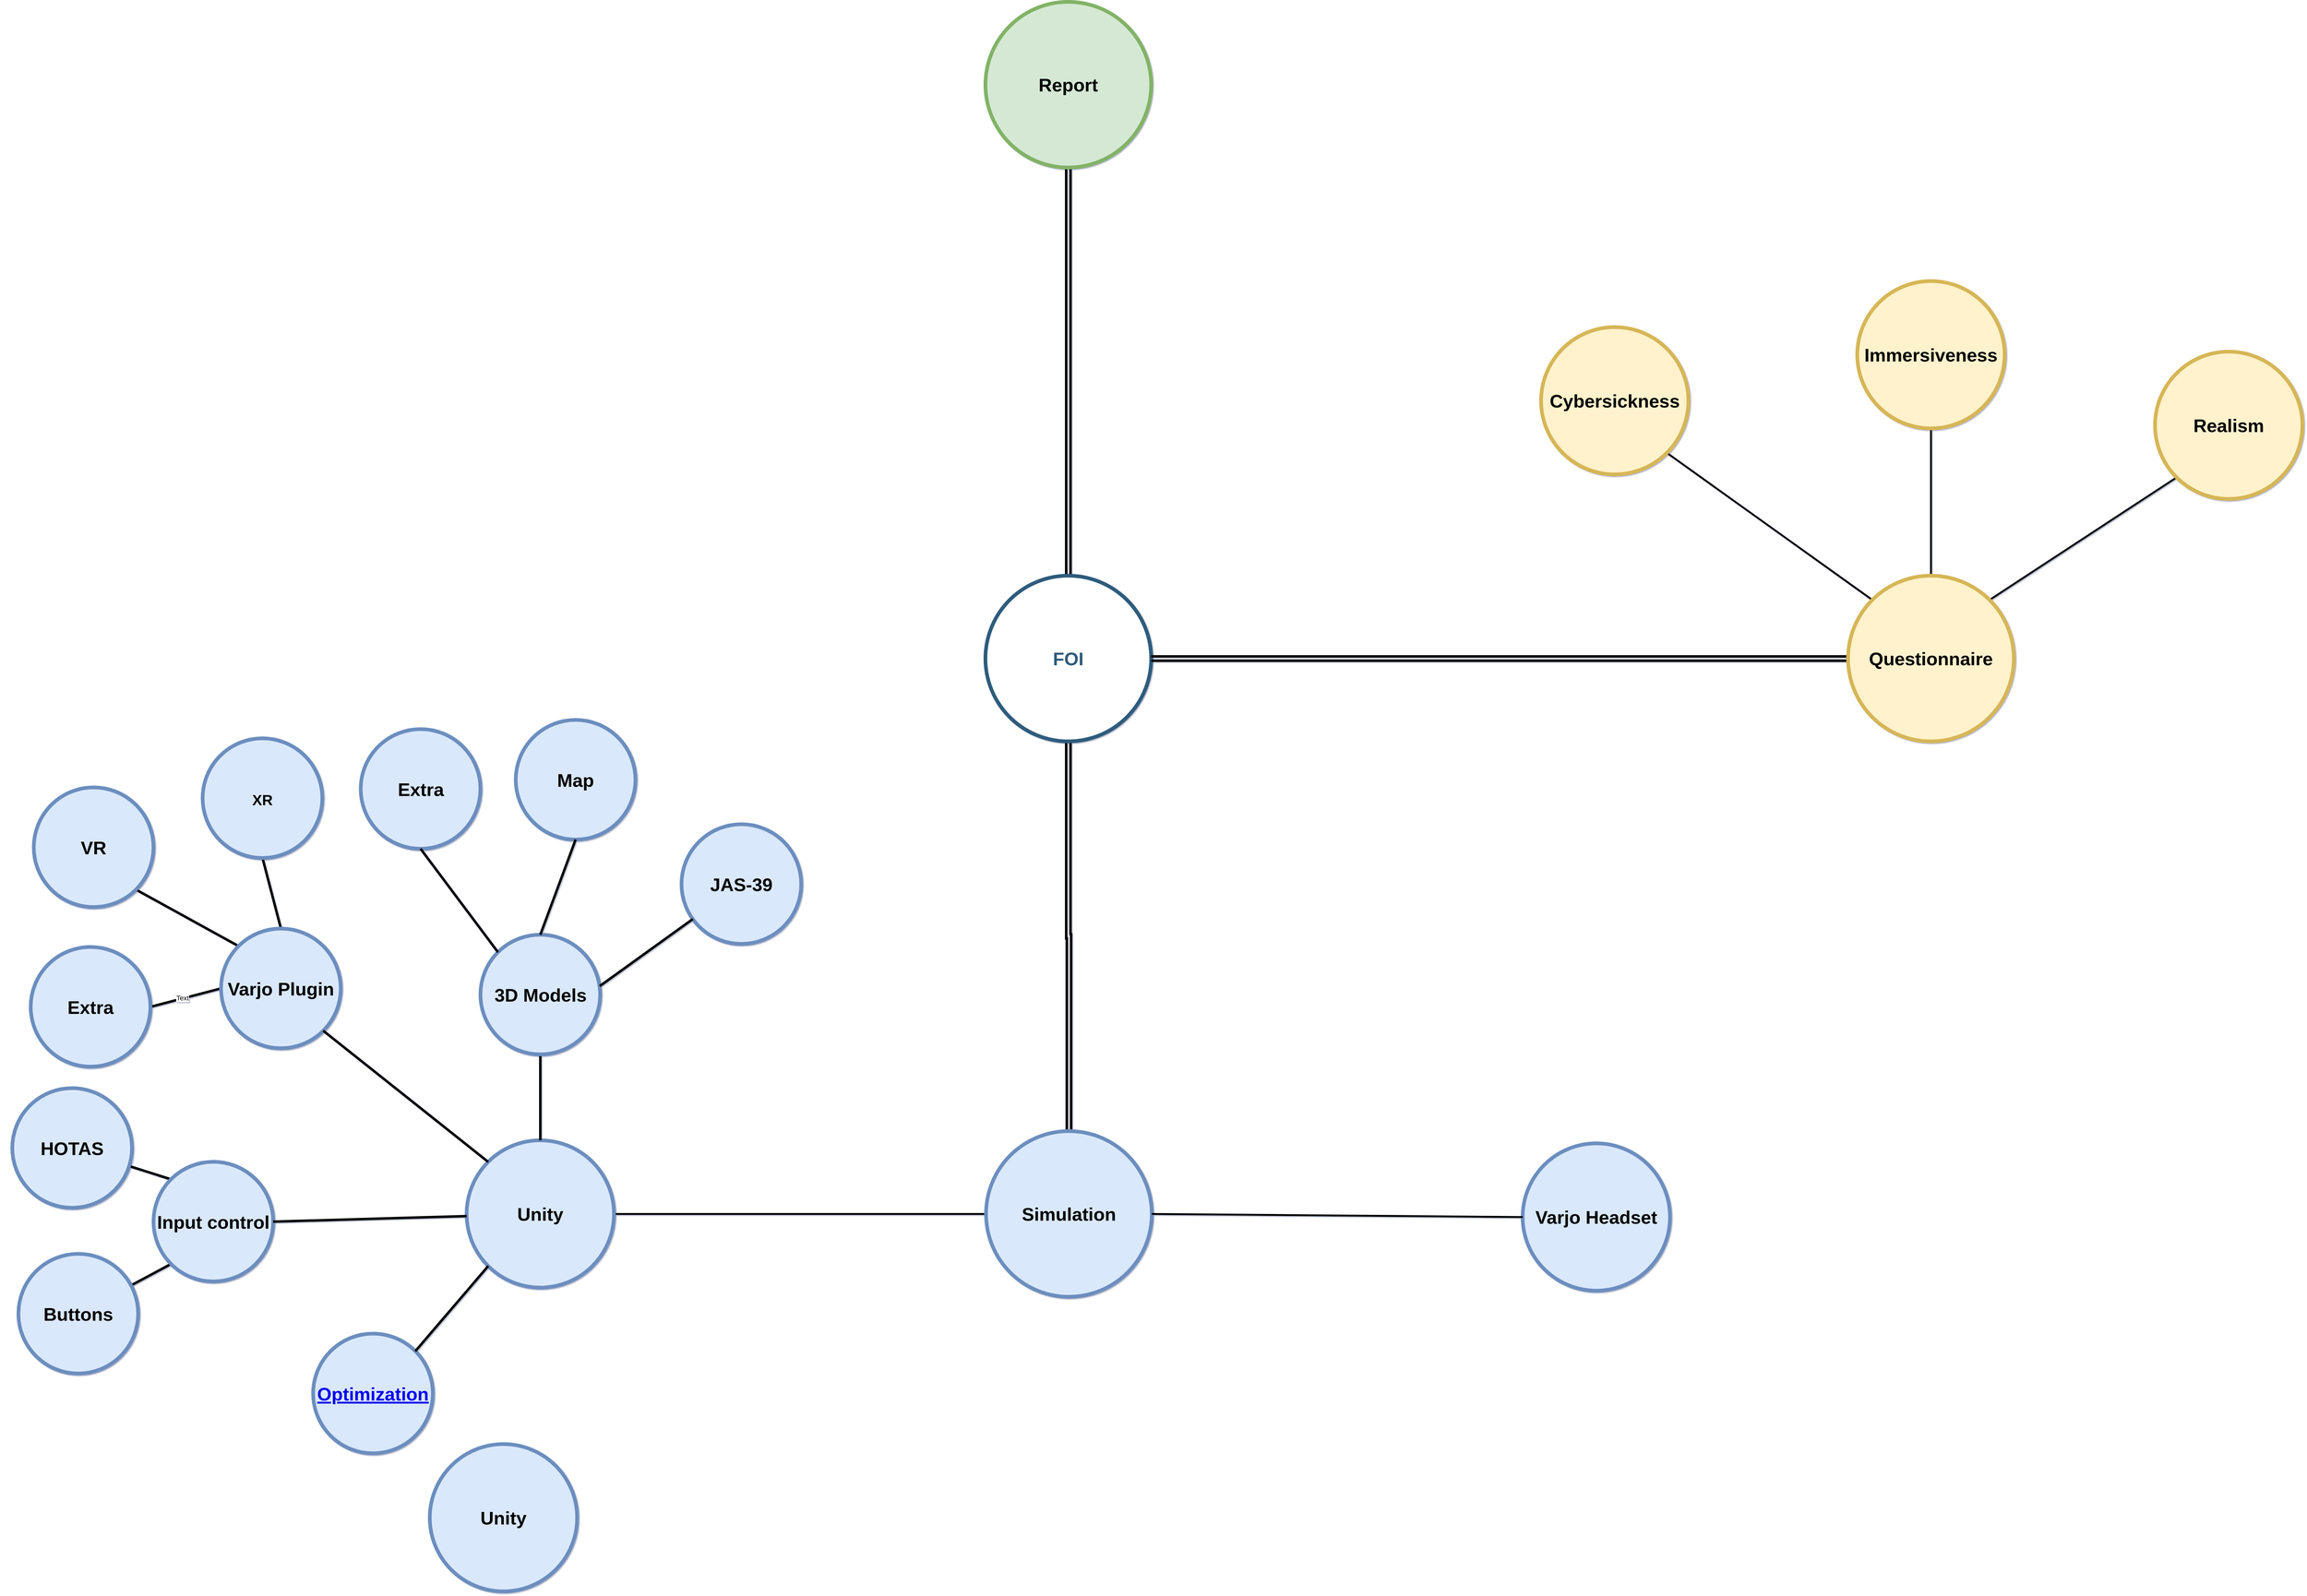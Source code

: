 <mxfile version="16.6.4" type="github" pages="3">
  <diagram id="6a731a19-8d31-9384-78a2-239565b7b9f0" name="Planning">
    <mxGraphModel dx="2178" dy="1544" grid="1" gridSize="10" guides="1" tooltips="1" connect="1" arrows="1" fold="1" page="1" pageScale="1" pageWidth="4681" pageHeight="3300" background="none" math="0" shadow="1">
      <root>
        <mxCell id="0" />
        <mxCell id="1" parent="0" />
        <mxCell id="_q4PwhRryI1n4HFh4pQv-2328" style="edgeStyle=orthogonalEdgeStyle;shape=link;rounded=0;orthogonalLoop=1;jettySize=auto;html=1;strokeWidth=4;" parent="1" source="_q4PwhRryI1n4HFh4pQv-2317" target="_q4PwhRryI1n4HFh4pQv-2323" edge="1">
          <mxGeometry relative="1" as="geometry" />
        </mxCell>
        <mxCell id="_q4PwhRryI1n4HFh4pQv-2329" style="edgeStyle=orthogonalEdgeStyle;shape=link;rounded=0;orthogonalLoop=1;jettySize=auto;html=1;entryX=0.5;entryY=1;entryDx=0;entryDy=0;strokeWidth=4;sketch=0;shadow=0;" parent="1" source="_q4PwhRryI1n4HFh4pQv-2317" target="_q4PwhRryI1n4HFh4pQv-2318" edge="1">
          <mxGeometry relative="1" as="geometry" />
        </mxCell>
        <mxCell id="_q4PwhRryI1n4HFh4pQv-2317" value="FOI" style="ellipse;whiteSpace=wrap;html=1;shadow=0;fontFamily=Helvetica;fontSize=30;fontColor=#2F5B7C;align=center;strokeColor=#2F5B7C;strokeWidth=6;fillColor=#FFFFFF;fontStyle=1;gradientColor=none;" parent="1" vertex="1">
          <mxGeometry x="2205" y="1515" width="270" height="270" as="geometry" />
        </mxCell>
        <mxCell id="_q4PwhRryI1n4HFh4pQv-2318" value="Report" style="ellipse;whiteSpace=wrap;html=1;shadow=0;fontFamily=Helvetica;fontSize=30;align=center;strokeColor=#82b366;strokeWidth=6;fillColor=#d5e8d4;fontStyle=1;" parent="1" vertex="1">
          <mxGeometry x="2205" y="580" width="270" height="270" as="geometry" />
        </mxCell>
        <mxCell id="_q4PwhRryI1n4HFh4pQv-2327" style="edgeStyle=orthogonalEdgeStyle;shape=link;rounded=0;orthogonalLoop=1;jettySize=auto;html=1;strokeWidth=4;" parent="1" source="_q4PwhRryI1n4HFh4pQv-2322" target="_q4PwhRryI1n4HFh4pQv-2317" edge="1">
          <mxGeometry relative="1" as="geometry" />
        </mxCell>
        <mxCell id="ewiERKffWn0ty8sOGJrZ-8" style="rounded=0;orthogonalLoop=1;jettySize=auto;html=1;exitX=0;exitY=0;exitDx=0;exitDy=0;entryX=1;entryY=1;entryDx=0;entryDy=0;endArrow=none;endFill=0;strokeWidth=3;" parent="1" source="_q4PwhRryI1n4HFh4pQv-2322" target="ewiERKffWn0ty8sOGJrZ-2" edge="1">
          <mxGeometry relative="1" as="geometry" />
        </mxCell>
        <mxCell id="ewiERKffWn0ty8sOGJrZ-9" style="edgeStyle=none;rounded=0;orthogonalLoop=1;jettySize=auto;html=1;exitX=0.5;exitY=0;exitDx=0;exitDy=0;entryX=0.5;entryY=1;entryDx=0;entryDy=0;endArrow=none;endFill=0;strokeWidth=3;" parent="1" source="_q4PwhRryI1n4HFh4pQv-2322" target="ewiERKffWn0ty8sOGJrZ-4" edge="1">
          <mxGeometry relative="1" as="geometry" />
        </mxCell>
        <mxCell id="ewiERKffWn0ty8sOGJrZ-10" style="edgeStyle=none;rounded=0;orthogonalLoop=1;jettySize=auto;html=1;exitX=1;exitY=0;exitDx=0;exitDy=0;entryX=0;entryY=1;entryDx=0;entryDy=0;endArrow=none;endFill=0;strokeWidth=3;" parent="1" source="_q4PwhRryI1n4HFh4pQv-2322" target="ewiERKffWn0ty8sOGJrZ-5" edge="1">
          <mxGeometry relative="1" as="geometry" />
        </mxCell>
        <mxCell id="_q4PwhRryI1n4HFh4pQv-2322" value="Questionnaire" style="ellipse;whiteSpace=wrap;html=1;shadow=0;fontFamily=Helvetica;fontSize=30;align=center;strokeColor=#d6b656;strokeWidth=6;fillColor=#fff2cc;fontStyle=1;" parent="1" vertex="1">
          <mxGeometry x="3610" y="1515" width="270" height="270" as="geometry" />
        </mxCell>
        <mxCell id="4WB2vHVbKW-m4UZLAZ8Z-63" value="" style="group" parent="1" vertex="1" connectable="0">
          <mxGeometry x="600" y="1720" width="1876" height="1245" as="geometry" />
        </mxCell>
        <mxCell id="ewiERKffWn0ty8sOGJrZ-13" style="edgeStyle=none;rounded=0;orthogonalLoop=1;jettySize=auto;html=1;exitX=0;exitY=0.5;exitDx=0;exitDy=0;entryX=1;entryY=0.5;entryDx=0;entryDy=0;endArrow=none;endFill=0;strokeWidth=3;" parent="4WB2vHVbKW-m4UZLAZ8Z-63" source="_q4PwhRryI1n4HFh4pQv-2323" target="_q4PwhRryI1n4HFh4pQv-2330" edge="1">
          <mxGeometry relative="1" as="geometry" />
        </mxCell>
        <UserObject label="Simulation" tags="" id="_q4PwhRryI1n4HFh4pQv-2323">
          <mxCell style="ellipse;whiteSpace=wrap;html=1;shadow=0;fontFamily=Helvetica;fontSize=30;align=center;strokeColor=#6c8ebf;strokeWidth=6;fillColor=#dae8fc;fontStyle=1;" parent="4WB2vHVbKW-m4UZLAZ8Z-63" vertex="1">
            <mxGeometry x="1606" y="700" width="270" height="270" as="geometry" />
          </mxCell>
        </UserObject>
        <mxCell id="4WB2vHVbKW-m4UZLAZ8Z-62" value="" style="group" parent="4WB2vHVbKW-m4UZLAZ8Z-63" vertex="1" connectable="0">
          <mxGeometry width="1015" height="1245" as="geometry" />
        </mxCell>
        <mxCell id="_q4PwhRryI1n4HFh4pQv-2330" value="Unity" style="ellipse;whiteSpace=wrap;html=1;shadow=0;fontFamily=Helvetica;fontSize=30;align=center;strokeColor=#6c8ebf;strokeWidth=6;fillColor=#dae8fc;fontStyle=1;" parent="4WB2vHVbKW-m4UZLAZ8Z-62" vertex="1">
          <mxGeometry x="760" y="715" width="240" height="240" as="geometry" />
        </mxCell>
        <mxCell id="4WB2vHVbKW-m4UZLAZ8Z-51" style="edgeStyle=orthogonalEdgeStyle;shape=connector;curved=1;rounded=0;orthogonalLoop=1;jettySize=auto;html=1;exitX=0.5;exitY=1;exitDx=0;exitDy=0;labelBackgroundColor=default;fontFamily=Helvetica;fontSize=11;fontColor=default;endArrow=none;endFill=0;strokeColor=default;strokeWidth=4;" parent="4WB2vHVbKW-m4UZLAZ8Z-62" source="4WB2vHVbKW-m4UZLAZ8Z-3" target="_q4PwhRryI1n4HFh4pQv-2330" edge="1">
          <mxGeometry relative="1" as="geometry" />
        </mxCell>
        <mxCell id="4WB2vHVbKW-m4UZLAZ8Z-3" value="3D Models" style="ellipse;whiteSpace=wrap;html=1;shadow=0;fontFamily=Helvetica;fontSize=30;align=center;strokeColor=#6c8ebf;strokeWidth=6;fillColor=#dae8fc;fontStyle=1;" parent="4WB2vHVbKW-m4UZLAZ8Z-62" vertex="1">
          <mxGeometry x="782.5" y="380" width="195" height="195" as="geometry" />
        </mxCell>
        <mxCell id="4WB2vHVbKW-m4UZLAZ8Z-88" style="edgeStyle=none;shape=connector;rounded=0;orthogonalLoop=1;jettySize=auto;html=1;exitX=0.5;exitY=0;exitDx=0;exitDy=0;entryX=0.5;entryY=1;entryDx=0;entryDy=0;labelBackgroundColor=default;fontFamily=Helvetica;fontSize=11;fontColor=default;endArrow=none;endFill=0;strokeColor=default;strokeWidth=4;" parent="4WB2vHVbKW-m4UZLAZ8Z-62" source="4WB2vHVbKW-m4UZLAZ8Z-4" target="4WB2vHVbKW-m4UZLAZ8Z-85" edge="1">
          <mxGeometry relative="1" as="geometry" />
        </mxCell>
        <mxCell id="4WB2vHVbKW-m4UZLAZ8Z-89" style="edgeStyle=none;shape=connector;rounded=0;orthogonalLoop=1;jettySize=auto;html=1;exitX=0;exitY=0;exitDx=0;exitDy=0;entryX=1;entryY=1;entryDx=0;entryDy=0;labelBackgroundColor=default;fontFamily=Helvetica;fontSize=11;fontColor=default;endArrow=none;endFill=0;strokeColor=default;strokeWidth=4;" parent="4WB2vHVbKW-m4UZLAZ8Z-62" source="4WB2vHVbKW-m4UZLAZ8Z-4" target="4WB2vHVbKW-m4UZLAZ8Z-86" edge="1">
          <mxGeometry relative="1" as="geometry" />
        </mxCell>
        <mxCell id="4WB2vHVbKW-m4UZLAZ8Z-90" style="edgeStyle=none;shape=connector;rounded=0;orthogonalLoop=1;jettySize=auto;html=1;exitX=0;exitY=0.5;exitDx=0;exitDy=0;entryX=1;entryY=0.5;entryDx=0;entryDy=0;labelBackgroundColor=default;fontFamily=Helvetica;fontSize=11;fontColor=default;endArrow=none;endFill=0;strokeColor=default;strokeWidth=4;" parent="4WB2vHVbKW-m4UZLAZ8Z-62" source="4WB2vHVbKW-m4UZLAZ8Z-4" target="4WB2vHVbKW-m4UZLAZ8Z-87" edge="1">
          <mxGeometry relative="1" as="geometry" />
        </mxCell>
        <mxCell id="vvhW6fE48x0qDB6R-ZUD-4" value="Text" style="edgeLabel;html=1;align=center;verticalAlign=middle;resizable=0;points=[];" parent="4WB2vHVbKW-m4UZLAZ8Z-90" vertex="1" connectable="0">
          <mxGeometry x="0.108" y="-1" relative="1" as="geometry">
            <mxPoint x="1" as="offset" />
          </mxGeometry>
        </mxCell>
        <mxCell id="4WB2vHVbKW-m4UZLAZ8Z-4" value="Varjo Plugin" style="ellipse;whiteSpace=wrap;html=1;shadow=0;fontFamily=Helvetica;fontSize=30;align=center;strokeColor=#6c8ebf;strokeWidth=6;fillColor=#dae8fc;fontStyle=1;" parent="4WB2vHVbKW-m4UZLAZ8Z-62" vertex="1">
          <mxGeometry x="360" y="370" width="195" height="195" as="geometry" />
        </mxCell>
        <mxCell id="4WB2vHVbKW-m4UZLAZ8Z-52" style="shape=connector;rounded=0;orthogonalLoop=1;jettySize=auto;html=1;exitX=0;exitY=0;exitDx=0;exitDy=0;entryX=1;entryY=1;entryDx=0;entryDy=0;labelBackgroundColor=default;fontFamily=Helvetica;fontSize=11;fontColor=default;endArrow=none;endFill=0;strokeColor=default;strokeWidth=4;" parent="4WB2vHVbKW-m4UZLAZ8Z-62" source="_q4PwhRryI1n4HFh4pQv-2330" target="4WB2vHVbKW-m4UZLAZ8Z-4" edge="1">
          <mxGeometry relative="1" as="geometry" />
        </mxCell>
        <mxCell id="vvhW6fE48x0qDB6R-ZUD-5" style="edgeStyle=none;shape=connector;rounded=0;orthogonalLoop=1;jettySize=auto;html=1;exitX=0;exitY=0;exitDx=0;exitDy=0;labelBackgroundColor=default;fontFamily=Helvetica;fontSize=11;fontColor=default;endArrow=none;endFill=0;strokeColor=default;strokeWidth=4;" parent="4WB2vHVbKW-m4UZLAZ8Z-62" source="4WB2vHVbKW-m4UZLAZ8Z-5" target="vvhW6fE48x0qDB6R-ZUD-1" edge="1">
          <mxGeometry relative="1" as="geometry" />
        </mxCell>
        <mxCell id="vvhW6fE48x0qDB6R-ZUD-6" style="edgeStyle=none;shape=connector;rounded=0;orthogonalLoop=1;jettySize=auto;html=1;exitX=0;exitY=1;exitDx=0;exitDy=0;labelBackgroundColor=default;fontFamily=Helvetica;fontSize=11;fontColor=default;endArrow=none;endFill=0;strokeColor=default;strokeWidth=4;" parent="4WB2vHVbKW-m4UZLAZ8Z-62" source="4WB2vHVbKW-m4UZLAZ8Z-5" target="vvhW6fE48x0qDB6R-ZUD-2" edge="1">
          <mxGeometry relative="1" as="geometry" />
        </mxCell>
        <mxCell id="4WB2vHVbKW-m4UZLAZ8Z-5" value="Input control" style="ellipse;whiteSpace=wrap;html=1;shadow=0;fontFamily=Helvetica;fontSize=30;align=center;strokeColor=#6c8ebf;strokeWidth=6;fillColor=#dae8fc;fontStyle=1;" parent="4WB2vHVbKW-m4UZLAZ8Z-62" vertex="1">
          <mxGeometry x="250" y="750" width="195" height="195" as="geometry" />
        </mxCell>
        <mxCell id="4WB2vHVbKW-m4UZLAZ8Z-54" style="edgeStyle=none;shape=connector;rounded=0;orthogonalLoop=1;jettySize=auto;html=1;entryX=1;entryY=0.5;entryDx=0;entryDy=0;labelBackgroundColor=default;fontFamily=Helvetica;fontSize=11;fontColor=default;endArrow=none;endFill=0;strokeColor=default;strokeWidth=4;" parent="4WB2vHVbKW-m4UZLAZ8Z-62" source="_q4PwhRryI1n4HFh4pQv-2330" target="4WB2vHVbKW-m4UZLAZ8Z-5" edge="1">
          <mxGeometry relative="1" as="geometry" />
        </mxCell>
        <mxCell id="4WB2vHVbKW-m4UZLAZ8Z-6" value="&lt;a href=&quot;https://www.youtube.com/watch?v=dQw4w9WgXcQ&amp;amp;ab_channel=RickAstley&quot;&gt;Optimization&lt;/a&gt;" style="ellipse;whiteSpace=wrap;html=1;shadow=0;fontFamily=Helvetica;fontSize=30;align=center;strokeColor=#6c8ebf;strokeWidth=6;fillColor=#dae8fc;fontStyle=1;" parent="4WB2vHVbKW-m4UZLAZ8Z-62" vertex="1">
          <mxGeometry x="510" y="1030" width="195" height="195" as="geometry" />
        </mxCell>
        <mxCell id="4WB2vHVbKW-m4UZLAZ8Z-55" style="edgeStyle=none;shape=connector;rounded=0;orthogonalLoop=1;jettySize=auto;html=1;exitX=0;exitY=1;exitDx=0;exitDy=0;entryX=1;entryY=0;entryDx=0;entryDy=0;labelBackgroundColor=default;fontFamily=Helvetica;fontSize=11;fontColor=default;endArrow=none;endFill=0;strokeColor=default;strokeWidth=4;" parent="4WB2vHVbKW-m4UZLAZ8Z-62" source="_q4PwhRryI1n4HFh4pQv-2330" target="4WB2vHVbKW-m4UZLAZ8Z-6" edge="1">
          <mxGeometry relative="1" as="geometry" />
        </mxCell>
        <mxCell id="4WB2vHVbKW-m4UZLAZ8Z-56" value="Map" style="ellipse;whiteSpace=wrap;html=1;shadow=0;fontFamily=Helvetica;fontSize=30;align=center;strokeColor=#6c8ebf;strokeWidth=6;fillColor=#dae8fc;fontStyle=1;" parent="4WB2vHVbKW-m4UZLAZ8Z-62" vertex="1">
          <mxGeometry x="840" y="30" width="195" height="195" as="geometry" />
        </mxCell>
        <mxCell id="4WB2vHVbKW-m4UZLAZ8Z-59" style="edgeStyle=none;shape=connector;rounded=0;orthogonalLoop=1;jettySize=auto;html=1;exitX=0.5;exitY=0;exitDx=0;exitDy=0;entryX=0.5;entryY=1;entryDx=0;entryDy=0;labelBackgroundColor=default;fontFamily=Helvetica;fontSize=11;fontColor=default;endArrow=none;endFill=0;strokeColor=default;strokeWidth=4;" parent="4WB2vHVbKW-m4UZLAZ8Z-62" source="4WB2vHVbKW-m4UZLAZ8Z-3" target="4WB2vHVbKW-m4UZLAZ8Z-56" edge="1">
          <mxGeometry relative="1" as="geometry" />
        </mxCell>
        <mxCell id="4WB2vHVbKW-m4UZLAZ8Z-60" value="Extra" style="ellipse;whiteSpace=wrap;html=1;shadow=0;fontFamily=Helvetica;fontSize=30;align=center;strokeColor=#6c8ebf;strokeWidth=6;fillColor=#dae8fc;fontStyle=1;" parent="4WB2vHVbKW-m4UZLAZ8Z-62" vertex="1">
          <mxGeometry x="587.5" y="45" width="195" height="195" as="geometry" />
        </mxCell>
        <mxCell id="4WB2vHVbKW-m4UZLAZ8Z-61" style="edgeStyle=none;shape=connector;rounded=0;orthogonalLoop=1;jettySize=auto;html=1;exitX=0;exitY=0;exitDx=0;exitDy=0;entryX=0.5;entryY=1;entryDx=0;entryDy=0;labelBackgroundColor=default;fontFamily=Helvetica;fontSize=11;fontColor=default;endArrow=none;endFill=0;strokeColor=default;strokeWidth=4;" parent="4WB2vHVbKW-m4UZLAZ8Z-62" source="4WB2vHVbKW-m4UZLAZ8Z-3" target="4WB2vHVbKW-m4UZLAZ8Z-60" edge="1">
          <mxGeometry relative="1" as="geometry" />
        </mxCell>
        <mxCell id="4WB2vHVbKW-m4UZLAZ8Z-85" value="&lt;font style=&quot;font-size: 24px&quot;&gt;XR&lt;/font&gt;" style="ellipse;whiteSpace=wrap;html=1;shadow=0;fontFamily=Helvetica;fontSize=30;align=center;strokeColor=#6c8ebf;strokeWidth=6;fillColor=#dae8fc;fontStyle=1;" parent="4WB2vHVbKW-m4UZLAZ8Z-62" vertex="1">
          <mxGeometry x="330" y="60" width="195" height="195" as="geometry" />
        </mxCell>
        <mxCell id="4WB2vHVbKW-m4UZLAZ8Z-86" value="VR" style="ellipse;whiteSpace=wrap;html=1;shadow=0;fontFamily=Helvetica;fontSize=30;align=center;strokeColor=#6c8ebf;strokeWidth=6;fillColor=#dae8fc;fontStyle=1;" parent="4WB2vHVbKW-m4UZLAZ8Z-62" vertex="1">
          <mxGeometry x="55" y="140" width="195" height="195" as="geometry" />
        </mxCell>
        <mxCell id="4WB2vHVbKW-m4UZLAZ8Z-87" value="Extra" style="ellipse;whiteSpace=wrap;html=1;shadow=0;fontFamily=Helvetica;fontSize=30;align=center;strokeColor=#6c8ebf;strokeWidth=6;fillColor=#dae8fc;fontStyle=1;" parent="4WB2vHVbKW-m4UZLAZ8Z-62" vertex="1">
          <mxGeometry x="50" y="400" width="195" height="195" as="geometry" />
        </mxCell>
        <mxCell id="vvhW6fE48x0qDB6R-ZUD-1" value="HOTAS" style="ellipse;whiteSpace=wrap;html=1;shadow=0;fontFamily=Helvetica;fontSize=30;align=center;strokeColor=#6c8ebf;strokeWidth=6;fillColor=#dae8fc;fontStyle=1;" parent="4WB2vHVbKW-m4UZLAZ8Z-62" vertex="1">
          <mxGeometry x="20" y="630" width="195" height="195" as="geometry" />
        </mxCell>
        <mxCell id="vvhW6fE48x0qDB6R-ZUD-2" value="Buttons" style="ellipse;whiteSpace=wrap;html=1;shadow=0;fontFamily=Helvetica;fontSize=30;align=center;strokeColor=#6c8ebf;strokeWidth=6;fillColor=#dae8fc;fontStyle=1;" parent="4WB2vHVbKW-m4UZLAZ8Z-62" vertex="1">
          <mxGeometry x="30" y="900" width="195" height="195" as="geometry" />
        </mxCell>
        <mxCell id="4WB2vHVbKW-m4UZLAZ8Z-7" value="JAS-39" style="ellipse;whiteSpace=wrap;html=1;shadow=0;fontFamily=Helvetica;fontSize=30;align=center;strokeColor=#6c8ebf;strokeWidth=6;fillColor=#dae8fc;fontStyle=1;" parent="4WB2vHVbKW-m4UZLAZ8Z-63" vertex="1">
          <mxGeometry x="1110" y="200" width="195" height="195" as="geometry" />
        </mxCell>
        <mxCell id="4WB2vHVbKW-m4UZLAZ8Z-50" style="rounded=0;orthogonalLoop=1;jettySize=auto;html=1;exitX=0.997;exitY=0.429;exitDx=0;exitDy=0;strokeWidth=4;endArrow=none;endFill=0;exitPerimeter=0;" parent="4WB2vHVbKW-m4UZLAZ8Z-63" source="4WB2vHVbKW-m4UZLAZ8Z-3" target="4WB2vHVbKW-m4UZLAZ8Z-7" edge="1">
          <mxGeometry relative="1" as="geometry" />
        </mxCell>
        <mxCell id="vvhW6fE48x0qDB6R-ZUD-7" value="Unity" style="ellipse;whiteSpace=wrap;html=1;shadow=0;fontFamily=Helvetica;fontSize=30;align=center;strokeColor=#6c8ebf;strokeWidth=6;fillColor=#dae8fc;fontStyle=1;" parent="1" vertex="1">
          <mxGeometry x="1300" y="2930" width="240" height="240" as="geometry" />
        </mxCell>
        <mxCell id="ewiERKffWn0ty8sOGJrZ-2" value="Cybersickness" style="ellipse;whiteSpace=wrap;html=1;shadow=0;fontFamily=Helvetica;fontSize=30;align=center;strokeColor=#d6b656;strokeWidth=6;fillColor=#fff2cc;fontStyle=1;" parent="1" vertex="1">
          <mxGeometry x="3110" y="1110" width="240" height="240" as="geometry" />
        </mxCell>
        <mxCell id="ewiERKffWn0ty8sOGJrZ-4" value="Immersiveness" style="ellipse;whiteSpace=wrap;html=1;shadow=0;fontFamily=Helvetica;fontSize=30;align=center;strokeColor=#d6b656;strokeWidth=6;fillColor=#fff2cc;fontStyle=1;" parent="1" vertex="1">
          <mxGeometry x="3625" y="1035" width="240" height="240" as="geometry" />
        </mxCell>
        <mxCell id="ewiERKffWn0ty8sOGJrZ-5" value="Realism" style="ellipse;whiteSpace=wrap;html=1;shadow=0;fontFamily=Helvetica;fontSize=30;align=center;strokeColor=#d6b656;strokeWidth=6;fillColor=#fff2cc;fontStyle=1;" parent="1" vertex="1">
          <mxGeometry x="4110" y="1150" width="240" height="240" as="geometry" />
        </mxCell>
        <mxCell id="ewiERKffWn0ty8sOGJrZ-11" value="Varjo Headset" style="ellipse;whiteSpace=wrap;html=1;shadow=0;fontFamily=Helvetica;fontSize=30;align=center;strokeColor=#6c8ebf;strokeWidth=6;fillColor=#dae8fc;fontStyle=1;" parent="1" vertex="1">
          <mxGeometry x="3080" y="2440" width="240" height="240" as="geometry" />
        </mxCell>
        <mxCell id="ewiERKffWn0ty8sOGJrZ-14" style="edgeStyle=none;rounded=0;orthogonalLoop=1;jettySize=auto;html=1;exitX=1;exitY=0.5;exitDx=0;exitDy=0;entryX=0;entryY=0.5;entryDx=0;entryDy=0;endArrow=none;endFill=0;strokeWidth=3;" parent="1" source="_q4PwhRryI1n4HFh4pQv-2323" target="ewiERKffWn0ty8sOGJrZ-11" edge="1">
          <mxGeometry relative="1" as="geometry" />
        </mxCell>
      </root>
    </mxGraphModel>
  </diagram>
  <diagram id="ySk2Vlh-JJ7_6fYRLz9M" name="Question tree">
    <mxGraphModel dx="1815" dy="2456" grid="1" gridSize="10" guides="1" tooltips="1" connect="1" arrows="1" fold="1" page="1" pageScale="1" pageWidth="827" pageHeight="1169" math="0" shadow="0">
      <root>
        <mxCell id="A1XsaQWEt6Dcyz0INdiB-0" />
        <mxCell id="A1XsaQWEt6Dcyz0INdiB-1" parent="A1XsaQWEt6Dcyz0INdiB-0" />
        <mxCell id="PagCRsPYTyIY86xiA1Po-59" value="" style="rounded=1;whiteSpace=wrap;html=1;shadow=0;fontFamily=Helvetica;fontSize=22;strokeColor=#b85450;strokeWidth=3;fillColor=#f8cecc;labelBackgroundColor=none;glass=0;opacity=70;" vertex="1" parent="A1XsaQWEt6Dcyz0INdiB-1">
          <mxGeometry x="151" y="-328.33" width="1090" height="230" as="geometry" />
        </mxCell>
        <mxCell id="PagCRsPYTyIY86xiA1Po-37" value="" style="rounded=1;whiteSpace=wrap;html=1;shadow=0;fontFamily=Helvetica;fontSize=22;strokeColor=#6c8ebf;strokeWidth=3;fillColor=#dae8fc;labelBackgroundColor=none;glass=0;" vertex="1" parent="A1XsaQWEt6Dcyz0INdiB-1">
          <mxGeometry x="150" y="10" width="1890" height="287" as="geometry" />
        </mxCell>
        <mxCell id="FdDVNg_8a53_Hm-rvYio-1" style="edgeStyle=orthogonalEdgeStyle;rounded=0;orthogonalLoop=1;jettySize=auto;html=1;exitX=0.5;exitY=0;exitDx=0;exitDy=0;fontSize=17;strokeWidth=4;" edge="1" parent="A1XsaQWEt6Dcyz0INdiB-1" source="MaVANUKZ6M58gwbJySZv-0" target="FdDVNg_8a53_Hm-rvYio-0">
          <mxGeometry relative="1" as="geometry" />
        </mxCell>
        <mxCell id="MaVANUKZ6M58gwbJySZv-0" value="&lt;font style=&quot;font-size: 59px&quot;&gt;Research questions&lt;/font&gt;" style="ellipse;whiteSpace=wrap;html=1;shadow=0;fontFamily=Helvetica;fontSize=30;fontColor=#2F5B7C;align=center;strokeColor=#2F5B7C;strokeWidth=6;fillColor=#FFFFFF;fontStyle=1;gradientColor=none;" vertex="1" parent="A1XsaQWEt6Dcyz0INdiB-1">
          <mxGeometry x="1645" y="1860" width="875" height="875" as="geometry" />
        </mxCell>
        <mxCell id="FdDVNg_8a53_Hm-rvYio-5" style="edgeStyle=orthogonalEdgeStyle;rounded=0;orthogonalLoop=1;jettySize=auto;html=1;exitX=0;exitY=0.5;exitDx=0;exitDy=0;entryX=0.5;entryY=1;entryDx=0;entryDy=0;fontSize=13;strokeWidth=4;" edge="1" parent="A1XsaQWEt6Dcyz0INdiB-1" source="FdDVNg_8a53_Hm-rvYio-0" target="FdDVNg_8a53_Hm-rvYio-2">
          <mxGeometry relative="1" as="geometry" />
        </mxCell>
        <mxCell id="FdDVNg_8a53_Hm-rvYio-6" style="edgeStyle=orthogonalEdgeStyle;rounded=0;orthogonalLoop=1;jettySize=auto;html=1;exitX=1;exitY=0.5;exitDx=0;exitDy=0;entryX=0.5;entryY=1;entryDx=0;entryDy=0;fontSize=13;strokeWidth=4;" edge="1" parent="A1XsaQWEt6Dcyz0INdiB-1" source="FdDVNg_8a53_Hm-rvYio-0" target="FdDVNg_8a53_Hm-rvYio-3">
          <mxGeometry relative="1" as="geometry" />
        </mxCell>
        <mxCell id="FdDVNg_8a53_Hm-rvYio-0" value="&lt;font style=&quot;font-size: 13px&quot;&gt;How does the effect of being in an extended reality simulation affect the immersiveness and realism compared with previous methods?&amp;nbsp;&lt;/font&gt;" style="ellipse;whiteSpace=wrap;html=1;shadow=0;fontFamily=Helvetica;fontSize=30;fontColor=#2F5B7C;align=center;strokeColor=#2F5B7C;strokeWidth=6;fillColor=#FFFFFF;fontStyle=1;gradientColor=none;" vertex="1" parent="A1XsaQWEt6Dcyz0INdiB-1">
          <mxGeometry x="1952.5" y="1410" width="260" height="260" as="geometry" />
        </mxCell>
        <mxCell id="FJ5-CNPnMXr47pAqUq3q-0" style="edgeStyle=orthogonalEdgeStyle;rounded=0;orthogonalLoop=1;jettySize=auto;html=1;fontFamily=Helvetica;fontSize=30;fontColor=#2F5B7C;strokeWidth=4;" edge="1" parent="A1XsaQWEt6Dcyz0INdiB-1" source="FdDVNg_8a53_Hm-rvYio-2" target="FdDVNg_8a53_Hm-rvYio-7">
          <mxGeometry relative="1" as="geometry" />
        </mxCell>
        <mxCell id="FJ5-CNPnMXr47pAqUq3q-1" style="rounded=0;orthogonalLoop=1;jettySize=auto;html=1;exitX=0.5;exitY=0;exitDx=0;exitDy=0;fontFamily=Helvetica;fontSize=30;fontColor=#2F5B7C;strokeWidth=4;" edge="1" parent="A1XsaQWEt6Dcyz0INdiB-1" source="FdDVNg_8a53_Hm-rvYio-2" target="FdDVNg_8a53_Hm-rvYio-8">
          <mxGeometry relative="1" as="geometry" />
        </mxCell>
        <mxCell id="FdDVNg_8a53_Hm-rvYio-2" value="&lt;font style=&quot;font-size: 13px&quot;&gt;How does the effect of being in an extended reality simulation affect the immersiveness compared with previous methods?&amp;nbsp;&lt;/font&gt;" style="ellipse;whiteSpace=wrap;html=1;shadow=0;fontFamily=Helvetica;fontSize=30;fontColor=#2F5B7C;align=center;strokeColor=#2F5B7C;strokeWidth=6;fillColor=#FFFFFF;fontStyle=1;gradientColor=none;" vertex="1" parent="A1XsaQWEt6Dcyz0INdiB-1">
          <mxGeometry x="1660" y="1100" width="260" height="260" as="geometry" />
        </mxCell>
        <mxCell id="FdDVNg_8a53_Hm-rvYio-3" value="&lt;font style=&quot;font-size: 13px&quot;&gt;How does the effect of being in an extended reality simulation affect the realism compared with previous methods?&amp;nbsp;&lt;/font&gt;" style="ellipse;whiteSpace=wrap;html=1;shadow=0;fontFamily=Helvetica;fontSize=30;fontColor=#2F5B7C;align=center;strokeColor=#2F5B7C;strokeWidth=6;fillColor=#FFFFFF;fontStyle=1;gradientColor=none;" vertex="1" parent="A1XsaQWEt6Dcyz0INdiB-1">
          <mxGeometry x="2240" y="1100" width="260" height="260" as="geometry" />
        </mxCell>
        <mxCell id="FJ5-CNPnMXr47pAqUq3q-3" style="edgeStyle=none;rounded=0;orthogonalLoop=1;jettySize=auto;html=1;exitX=0;exitY=0.5;exitDx=0;exitDy=0;fontFamily=Helvetica;fontSize=30;fontColor=#2F5B7C;strokeWidth=4;entryX=0.5;entryY=1;entryDx=0;entryDy=0;" edge="1" parent="A1XsaQWEt6Dcyz0INdiB-1" source="FdDVNg_8a53_Hm-rvYio-7" target="PagCRsPYTyIY86xiA1Po-21">
          <mxGeometry relative="1" as="geometry">
            <mxPoint x="1010" y="940" as="targetPoint" />
          </mxGeometry>
        </mxCell>
        <mxCell id="FdDVNg_8a53_Hm-rvYio-7" value="&lt;font style=&quot;font-size: 13px&quot;&gt;How does the effect of being in an extended reality simulation affect the immersiveness?&amp;nbsp;&lt;/font&gt;" style="ellipse;whiteSpace=wrap;html=1;shadow=0;fontFamily=Helvetica;fontSize=30;fontColor=#2F5B7C;align=center;strokeColor=#2F5B7C;strokeWidth=6;fillColor=#FFFFFF;fontStyle=1;gradientColor=none;" vertex="1" parent="A1XsaQWEt6Dcyz0INdiB-1">
          <mxGeometry x="1180" y="990" width="260" height="260" as="geometry" />
        </mxCell>
        <mxCell id="FdDVNg_8a53_Hm-rvYio-8" value="&lt;font style=&quot;font-size: 13px&quot;&gt;How does the effect of being in an extended reality simulation affect the immersiveness compared with previous methods?&amp;nbsp;&lt;/font&gt;" style="ellipse;whiteSpace=wrap;html=1;shadow=0;fontFamily=Helvetica;fontSize=30;fontColor=#2F5B7C;align=center;strokeColor=#2F5B7C;strokeWidth=6;fillColor=#FFFFFF;fontStyle=1;gradientColor=none;" vertex="1" parent="A1XsaQWEt6Dcyz0INdiB-1">
          <mxGeometry x="1460" y="760" width="260" height="260" as="geometry" />
        </mxCell>
        <mxCell id="FJ5-CNPnMXr47pAqUq3q-12" style="edgeStyle=none;rounded=0;orthogonalLoop=1;jettySize=auto;html=1;exitX=0;exitY=0.5;exitDx=0;exitDy=0;entryX=0.5;entryY=1;entryDx=0;entryDy=0;fontFamily=Helvetica;fontSize=24;fontColor=#2F5B7C;strokeWidth=4;" edge="1" parent="A1XsaQWEt6Dcyz0INdiB-1" source="PagCRsPYTyIY86xiA1Po-21" target="FJ5-CNPnMXr47pAqUq3q-7">
          <mxGeometry relative="1" as="geometry">
            <mxPoint x="900" y="830" as="sourcePoint" />
          </mxGeometry>
        </mxCell>
        <mxCell id="FJ5-CNPnMXr47pAqUq3q-13" style="edgeStyle=none;rounded=0;orthogonalLoop=1;jettySize=auto;html=1;exitX=0;exitY=0;exitDx=0;exitDy=0;entryX=0.5;entryY=1;entryDx=0;entryDy=0;fontFamily=Helvetica;fontSize=24;fontColor=#2F5B7C;strokeWidth=4;" edge="1" parent="A1XsaQWEt6Dcyz0INdiB-1" source="PagCRsPYTyIY86xiA1Po-21" target="FJ5-CNPnMXr47pAqUq3q-8">
          <mxGeometry relative="1" as="geometry">
            <mxPoint x="900" y="720.0" as="sourcePoint" />
          </mxGeometry>
        </mxCell>
        <mxCell id="FJ5-CNPnMXr47pAqUq3q-14" style="edgeStyle=none;rounded=0;orthogonalLoop=1;jettySize=auto;html=1;exitX=0.5;exitY=0;exitDx=0;exitDy=0;entryX=0.5;entryY=1;entryDx=0;entryDy=0;fontFamily=Helvetica;fontSize=24;fontColor=#2F5B7C;strokeWidth=4;" edge="1" parent="A1XsaQWEt6Dcyz0INdiB-1" source="PagCRsPYTyIY86xiA1Po-21" target="FJ5-CNPnMXr47pAqUq3q-9">
          <mxGeometry relative="1" as="geometry">
            <mxPoint x="1010" y="720.0" as="sourcePoint" />
          </mxGeometry>
        </mxCell>
        <mxCell id="FJ5-CNPnMXr47pAqUq3q-15" style="edgeStyle=none;rounded=0;orthogonalLoop=1;jettySize=auto;html=1;exitX=1;exitY=0;exitDx=0;exitDy=0;entryX=0.5;entryY=1;entryDx=0;entryDy=0;fontFamily=Helvetica;fontSize=24;fontColor=#2F5B7C;strokeWidth=4;" edge="1" parent="A1XsaQWEt6Dcyz0INdiB-1" source="PagCRsPYTyIY86xiA1Po-21" target="FJ5-CNPnMXr47pAqUq3q-10">
          <mxGeometry relative="1" as="geometry">
            <mxPoint x="1120" y="720.0" as="sourcePoint" />
          </mxGeometry>
        </mxCell>
        <mxCell id="FJ5-CNPnMXr47pAqUq3q-16" style="edgeStyle=none;rounded=0;orthogonalLoop=1;jettySize=auto;html=1;exitX=1;exitY=0.5;exitDx=0;exitDy=0;entryX=0.5;entryY=1;entryDx=0;entryDy=0;fontFamily=Helvetica;fontSize=24;fontColor=#2F5B7C;strokeWidth=4;" edge="1" parent="A1XsaQWEt6Dcyz0INdiB-1" source="PagCRsPYTyIY86xiA1Po-21" target="FJ5-CNPnMXr47pAqUq3q-11">
          <mxGeometry relative="1" as="geometry">
            <mxPoint x="1120" y="830" as="sourcePoint" />
          </mxGeometry>
        </mxCell>
        <mxCell id="PagCRsPYTyIY86xiA1Po-2" style="edgeStyle=none;rounded=0;orthogonalLoop=1;jettySize=auto;html=1;exitX=0;exitY=0;exitDx=0;exitDy=0;entryX=1;entryY=0.5;entryDx=0;entryDy=0;fontFamily=Helvetica;fontSize=59;fontColor=#2F5B7C;strokeWidth=4;" edge="1" parent="A1XsaQWEt6Dcyz0INdiB-1" source="FJ5-CNPnMXr47pAqUq3q-7" target="PagCRsPYTyIY86xiA1Po-1">
          <mxGeometry relative="1" as="geometry" />
        </mxCell>
        <mxCell id="PagCRsPYTyIY86xiA1Po-38" style="edgeStyle=none;rounded=0;orthogonalLoop=1;jettySize=auto;html=1;exitX=0.5;exitY=0;exitDx=0;exitDy=0;entryX=0.5;entryY=1;entryDx=0;entryDy=0;fontFamily=Helvetica;fontSize=22;fontColor=#2F5B7C;strokeWidth=4;" edge="1" parent="A1XsaQWEt6Dcyz0INdiB-1" source="FJ5-CNPnMXr47pAqUq3q-7" target="PagCRsPYTyIY86xiA1Po-11">
          <mxGeometry relative="1" as="geometry" />
        </mxCell>
        <mxCell id="FJ5-CNPnMXr47pAqUq3q-7" value="Audio" style="rounded=0;whiteSpace=wrap;html=1;shadow=0;fontFamily=Helvetica;fontSize=30;strokeColor=#2F5B7C;strokeWidth=6;fillColor=#FFFFFF;fontColor=#2F5B7C;fontStyle=1;gradientColor=none;" vertex="1" parent="A1XsaQWEt6Dcyz0INdiB-1">
          <mxGeometry x="570" y="540" width="120" height="60" as="geometry" />
        </mxCell>
        <mxCell id="PagCRsPYTyIY86xiA1Po-15" style="edgeStyle=none;rounded=0;orthogonalLoop=1;jettySize=auto;html=1;exitX=0;exitY=0;exitDx=0;exitDy=0;entryX=0.5;entryY=1;entryDx=0;entryDy=0;fontFamily=Helvetica;fontSize=22;fontColor=#2F5B7C;strokeWidth=4;" edge="1" parent="A1XsaQWEt6Dcyz0INdiB-1" source="FJ5-CNPnMXr47pAqUq3q-8" target="PagCRsPYTyIY86xiA1Po-5">
          <mxGeometry relative="1" as="geometry" />
        </mxCell>
        <mxCell id="PagCRsPYTyIY86xiA1Po-16" style="edgeStyle=none;rounded=0;orthogonalLoop=1;jettySize=auto;html=1;exitX=0.25;exitY=0;exitDx=0;exitDy=0;entryX=0.5;entryY=1;entryDx=0;entryDy=0;fontFamily=Helvetica;fontSize=22;fontColor=#2F5B7C;strokeWidth=4;" edge="1" parent="A1XsaQWEt6Dcyz0INdiB-1" source="FJ5-CNPnMXr47pAqUq3q-8" target="PagCRsPYTyIY86xiA1Po-7">
          <mxGeometry relative="1" as="geometry" />
        </mxCell>
        <mxCell id="PagCRsPYTyIY86xiA1Po-17" style="edgeStyle=none;rounded=0;orthogonalLoop=1;jettySize=auto;html=1;exitX=0.5;exitY=0;exitDx=0;exitDy=0;entryX=0.5;entryY=1;entryDx=0;entryDy=0;fontFamily=Helvetica;fontSize=22;fontColor=#2F5B7C;strokeWidth=4;" edge="1" parent="A1XsaQWEt6Dcyz0INdiB-1" source="FJ5-CNPnMXr47pAqUq3q-8" target="PagCRsPYTyIY86xiA1Po-10">
          <mxGeometry relative="1" as="geometry" />
        </mxCell>
        <mxCell id="PagCRsPYTyIY86xiA1Po-18" style="edgeStyle=none;rounded=0;orthogonalLoop=1;jettySize=auto;html=1;exitX=0.5;exitY=0;exitDx=0;exitDy=0;entryX=0.5;entryY=1;entryDx=0;entryDy=0;fontFamily=Helvetica;fontSize=22;fontColor=#2F5B7C;strokeWidth=4;" edge="1" parent="A1XsaQWEt6Dcyz0INdiB-1" source="FJ5-CNPnMXr47pAqUq3q-8" target="PagCRsPYTyIY86xiA1Po-9">
          <mxGeometry relative="1" as="geometry" />
        </mxCell>
        <mxCell id="PagCRsPYTyIY86xiA1Po-19" style="edgeStyle=none;rounded=0;orthogonalLoop=1;jettySize=auto;html=1;exitX=0.75;exitY=0;exitDx=0;exitDy=0;entryX=0.5;entryY=1;entryDx=0;entryDy=0;fontFamily=Helvetica;fontSize=22;fontColor=#2F5B7C;strokeWidth=4;" edge="1" parent="A1XsaQWEt6Dcyz0INdiB-1" source="FJ5-CNPnMXr47pAqUq3q-8" target="PagCRsPYTyIY86xiA1Po-12">
          <mxGeometry relative="1" as="geometry" />
        </mxCell>
        <mxCell id="PagCRsPYTyIY86xiA1Po-20" style="edgeStyle=none;rounded=0;orthogonalLoop=1;jettySize=auto;html=1;exitX=1;exitY=0;exitDx=0;exitDy=0;entryX=0.5;entryY=1;entryDx=0;entryDy=0;fontFamily=Helvetica;fontSize=22;fontColor=#2F5B7C;strokeWidth=4;" edge="1" parent="A1XsaQWEt6Dcyz0INdiB-1" source="FJ5-CNPnMXr47pAqUq3q-8" target="PagCRsPYTyIY86xiA1Po-8">
          <mxGeometry relative="1" as="geometry" />
        </mxCell>
        <mxCell id="PagCRsPYTyIY86xiA1Po-52" style="edgeStyle=none;rounded=0;orthogonalLoop=1;jettySize=auto;html=1;exitX=1;exitY=0.25;exitDx=0;exitDy=0;entryX=0.5;entryY=1;entryDx=0;entryDy=0;fontFamily=Helvetica;fontSize=22;fontColor=#2F5B7C;strokeWidth=4;" edge="1" parent="A1XsaQWEt6Dcyz0INdiB-1" source="FJ5-CNPnMXr47pAqUq3q-8" target="PagCRsPYTyIY86xiA1Po-51">
          <mxGeometry relative="1" as="geometry" />
        </mxCell>
        <mxCell id="FJ5-CNPnMXr47pAqUq3q-8" value="Visual" style="rounded=0;whiteSpace=wrap;html=1;shadow=0;fontFamily=Helvetica;fontSize=30;strokeColor=#2F5B7C;strokeWidth=6;fillColor=#FFFFFF;fontColor=#2F5B7C;fontStyle=1;gradientColor=none;" vertex="1" parent="A1XsaQWEt6Dcyz0INdiB-1">
          <mxGeometry x="757" y="540" width="120" height="60" as="geometry" />
        </mxCell>
        <mxCell id="FJ5-CNPnMXr47pAqUq3q-9" value="Motion" style="rounded=0;whiteSpace=wrap;html=1;shadow=0;fontFamily=Helvetica;fontSize=30;strokeColor=#2F5B7C;strokeWidth=6;fillColor=#FFFFFF;dashed=1;dashPattern=1 1;fontColor=#2F5B7C;fontStyle=1;gradientColor=none;" vertex="1" parent="A1XsaQWEt6Dcyz0INdiB-1">
          <mxGeometry x="950" y="540" width="120" height="60" as="geometry" />
        </mxCell>
        <mxCell id="FJ5-CNPnMXr47pAqUq3q-10" value="Haptic" style="rounded=0;whiteSpace=wrap;html=1;shadow=0;fontFamily=Helvetica;fontSize=30;strokeColor=#2F5B7C;strokeWidth=6;fillColor=#FFFFFF;fontColor=#2F5B7C;fontStyle=1;gradientColor=none;" vertex="1" parent="A1XsaQWEt6Dcyz0INdiB-1">
          <mxGeometry x="1140" y="540" width="120" height="60" as="geometry" />
        </mxCell>
        <mxCell id="FJ5-CNPnMXr47pAqUq3q-11" value="Tactile" style="rounded=0;whiteSpace=wrap;html=1;shadow=0;fontFamily=Helvetica;fontSize=30;strokeColor=#2F5B7C;strokeWidth=6;fillColor=#FFFFFF;fontColor=#2F5B7C;fontStyle=1;gradientColor=none;" vertex="1" parent="A1XsaQWEt6Dcyz0INdiB-1">
          <mxGeometry x="1330" y="540" width="120" height="60" as="geometry" />
        </mxCell>
        <mxCell id="PagCRsPYTyIY86xiA1Po-1" value="&lt;font style=&quot;font-size: 21px&quot;&gt;To what degree does audio affect the immersivness of the simulation?&lt;/font&gt;" style="ellipse;whiteSpace=wrap;html=1;shadow=0;fontFamily=Helvetica;fontSize=30;fontColor=#2F5B7C;align=center;strokeColor=#2F5B7C;strokeWidth=6;fillColor=#FFFFFF;fontStyle=1;gradientColor=none;" vertex="1" parent="A1XsaQWEt6Dcyz0INdiB-1">
          <mxGeometry x="170" y="390" width="260" height="260" as="geometry" />
        </mxCell>
        <mxCell id="PagCRsPYTyIY86xiA1Po-25" style="edgeStyle=none;rounded=0;orthogonalLoop=1;jettySize=auto;html=1;exitX=0.5;exitY=0;exitDx=0;exitDy=0;entryX=0.5;entryY=1;entryDx=0;entryDy=0;fontFamily=Helvetica;fontSize=22;fontColor=#2F5B7C;strokeWidth=4;" edge="1" parent="A1XsaQWEt6Dcyz0INdiB-1" source="PagCRsPYTyIY86xiA1Po-5" target="PagCRsPYTyIY86xiA1Po-24">
          <mxGeometry relative="1" as="geometry" />
        </mxCell>
        <mxCell id="PagCRsPYTyIY86xiA1Po-5" value="&lt;font style=&quot;font-size: 22px&quot;&gt;Tracking level (DOF)&lt;/font&gt;" style="rounded=0;whiteSpace=wrap;html=1;shadow=0;fontFamily=Helvetica;fontSize=24;strokeWidth=6;fontStyle=1" vertex="1" parent="A1XsaQWEt6Dcyz0INdiB-1">
          <mxGeometry x="370" y="130" width="150" height="60" as="geometry" />
        </mxCell>
        <mxCell id="PagCRsPYTyIY86xiA1Po-45" style="edgeStyle=none;rounded=0;orthogonalLoop=1;jettySize=auto;html=1;exitX=0.5;exitY=0;exitDx=0;exitDy=0;entryX=0.5;entryY=1;entryDx=0;entryDy=0;fontFamily=Helvetica;fontSize=22;fontColor=#2F5B7C;strokeWidth=4;" edge="1" parent="A1XsaQWEt6Dcyz0INdiB-1" source="PagCRsPYTyIY86xiA1Po-7" target="PagCRsPYTyIY86xiA1Po-28">
          <mxGeometry relative="1" as="geometry" />
        </mxCell>
        <mxCell id="PagCRsPYTyIY86xiA1Po-7" value="&lt;font style=&quot;font-size: 22px&quot;&gt;VR Vision&lt;/font&gt;" style="rounded=0;whiteSpace=wrap;html=1;shadow=0;fontFamily=Helvetica;fontSize=24;strokeWidth=6;fontStyle=1" vertex="1" parent="A1XsaQWEt6Dcyz0INdiB-1">
          <mxGeometry x="550" y="130" width="140" height="60" as="geometry" />
        </mxCell>
        <mxCell id="PagCRsPYTyIY86xiA1Po-43" style="edgeStyle=none;rounded=0;orthogonalLoop=1;jettySize=auto;html=1;exitX=0.5;exitY=0;exitDx=0;exitDy=0;entryX=0.5;entryY=1;entryDx=0;entryDy=0;fontFamily=Helvetica;fontSize=22;fontColor=#2F5B7C;strokeWidth=4;" edge="1" parent="A1XsaQWEt6Dcyz0INdiB-1" source="PagCRsPYTyIY86xiA1Po-8" target="PagCRsPYTyIY86xiA1Po-29">
          <mxGeometry relative="1" as="geometry" />
        </mxCell>
        <mxCell id="PagCRsPYTyIY86xiA1Po-8" value="&lt;font style=&quot;font-size: 22px&quot;&gt;User perspective&lt;/font&gt;" style="rounded=0;whiteSpace=wrap;html=1;shadow=0;fontFamily=Helvetica;fontSize=24;strokeWidth=6;fontStyle=1" vertex="1" parent="A1XsaQWEt6Dcyz0INdiB-1">
          <mxGeometry x="1170" y="130" width="120" height="60" as="geometry" />
        </mxCell>
        <mxCell id="PagCRsPYTyIY86xiA1Po-42" style="edgeStyle=none;rounded=0;orthogonalLoop=1;jettySize=auto;html=1;exitX=0.5;exitY=0;exitDx=0;exitDy=0;entryX=0.5;entryY=1;entryDx=0;entryDy=0;fontFamily=Helvetica;fontSize=22;fontColor=#2F5B7C;strokeWidth=4;" edge="1" parent="A1XsaQWEt6Dcyz0INdiB-1" source="PagCRsPYTyIY86xiA1Po-9" target="PagCRsPYTyIY86xiA1Po-31">
          <mxGeometry relative="1" as="geometry" />
        </mxCell>
        <mxCell id="PagCRsPYTyIY86xiA1Po-9" value="&lt;font style=&quot;font-size: 22px&quot;&gt;Field of view&lt;/font&gt;" style="rounded=0;whiteSpace=wrap;html=1;shadow=0;fontFamily=Helvetica;fontSize=24;strokeWidth=6;fontStyle=1" vertex="1" parent="A1XsaQWEt6Dcyz0INdiB-1">
          <mxGeometry x="870" y="130" width="120" height="60" as="geometry" />
        </mxCell>
        <mxCell id="PagCRsPYTyIY86xiA1Po-44" style="edgeStyle=none;rounded=0;orthogonalLoop=1;jettySize=auto;html=1;exitX=0.5;exitY=0;exitDx=0;exitDy=0;entryX=0.5;entryY=1;entryDx=0;entryDy=0;fontFamily=Helvetica;fontSize=22;fontColor=#2F5B7C;strokeWidth=4;" edge="1" parent="A1XsaQWEt6Dcyz0INdiB-1" source="PagCRsPYTyIY86xiA1Po-10" target="PagCRsPYTyIY86xiA1Po-26">
          <mxGeometry relative="1" as="geometry" />
        </mxCell>
        <mxCell id="PagCRsPYTyIY86xiA1Po-10" value="&lt;font style=&quot;font-size: 22px&quot;&gt;Image quality&lt;/font&gt;" style="rounded=0;whiteSpace=wrap;html=1;shadow=0;fontFamily=Helvetica;fontSize=24;strokeWidth=6;fontStyle=1" vertex="1" parent="A1XsaQWEt6Dcyz0INdiB-1">
          <mxGeometry x="720" y="130" width="120" height="60" as="geometry" />
        </mxCell>
        <mxCell id="PagCRsPYTyIY86xiA1Po-11" value="&lt;font style=&quot;font-size: 22px&quot;&gt;Sound quality&lt;/font&gt;" style="rounded=0;whiteSpace=wrap;html=1;shadow=0;fontFamily=Helvetica;fontSize=24;strokeWidth=6;fontStyle=1" vertex="1" parent="A1XsaQWEt6Dcyz0INdiB-1">
          <mxGeometry x="220" y="130" width="120" height="60" as="geometry" />
        </mxCell>
        <mxCell id="PagCRsPYTyIY86xiA1Po-41" style="edgeStyle=none;rounded=0;orthogonalLoop=1;jettySize=auto;html=1;exitX=0.5;exitY=0;exitDx=0;exitDy=0;entryX=0.5;entryY=1;entryDx=0;entryDy=0;fontFamily=Helvetica;fontSize=22;fontColor=#2F5B7C;strokeWidth=4;" edge="1" parent="A1XsaQWEt6Dcyz0INdiB-1" source="PagCRsPYTyIY86xiA1Po-12" target="PagCRsPYTyIY86xiA1Po-30">
          <mxGeometry relative="1" as="geometry" />
        </mxCell>
        <mxCell id="PagCRsPYTyIY86xiA1Po-12" value="&lt;font style=&quot;font-size: 22px&quot;&gt;Update rate&lt;/font&gt;" style="rounded=0;whiteSpace=wrap;html=1;shadow=0;fontFamily=Helvetica;fontSize=24;strokeWidth=6;fontStyle=1" vertex="1" parent="A1XsaQWEt6Dcyz0INdiB-1">
          <mxGeometry x="1020" y="130" width="120" height="60" as="geometry" />
        </mxCell>
        <mxCell id="PagCRsPYTyIY86xiA1Po-21" value="&lt;span style=&quot;font-size: 24px&quot;&gt;Aspects of Immersiveness&lt;/span&gt;" style="rhombus;whiteSpace=wrap;html=1;rounded=0;shadow=0;fontFamily=Helvetica;fontSize=30;strokeColor=#2F5B7C;strokeWidth=6;fillColor=#FFFFFF;fontColor=#2F5B7C;gradientColor=none;fontStyle=1;" vertex="1" parent="A1XsaQWEt6Dcyz0INdiB-1">
          <mxGeometry x="870" y="720" width="280" height="280" as="geometry" />
        </mxCell>
        <mxCell id="PagCRsPYTyIY86xiA1Po-22" value="&lt;font style=&quot;font-size: 24px&quot;&gt;Aspects of Immersiveness&lt;/font&gt;" style="whiteSpace=wrap;html=1;aspect=fixed;shadow=0;fontFamily=Helvetica;fontSize=30;fontColor=#2F5B7C;strokeColor=#2F5B7C;strokeWidth=6;fillColor=#FFFFFF;gradientColor=none;fontStyle=1;rounded=0;" vertex="1" parent="A1XsaQWEt6Dcyz0INdiB-1">
          <mxGeometry x="770" y="1430" width="220" height="220" as="geometry" />
        </mxCell>
        <mxCell id="PagCRsPYTyIY86xiA1Po-24" value="6 DoF Marker-based" style="rounded=1;whiteSpace=wrap;html=1;shadow=0;fontFamily=Helvetica;fontSize=22;strokeColor=#82b366;strokeWidth=6;fillColor=#d5e8d4;fontStyle=1" vertex="1" parent="A1XsaQWEt6Dcyz0INdiB-1">
          <mxGeometry x="355" y="30" width="180" height="60" as="geometry" />
        </mxCell>
        <mxCell id="PagCRsPYTyIY86xiA1Po-26" value="2880x2720/eye" style="rounded=1;whiteSpace=wrap;html=1;shadow=0;fontFamily=Helvetica;fontSize=22;strokeColor=#82b366;strokeWidth=6;fillColor=#d5e8d4;fontStyle=1" vertex="1" parent="A1XsaQWEt6Dcyz0INdiB-1">
          <mxGeometry x="660" y="30" width="180" height="60" as="geometry" />
        </mxCell>
        <mxCell id="PagCRsPYTyIY86xiA1Po-48" style="edgeStyle=none;rounded=0;orthogonalLoop=1;jettySize=auto;html=1;exitX=0.25;exitY=0;exitDx=0;exitDy=0;fontFamily=Helvetica;fontSize=22;fontColor=#2F5B7C;strokeWidth=4;entryX=0.5;entryY=1;entryDx=0;entryDy=0;" edge="1" parent="A1XsaQWEt6Dcyz0INdiB-1" source="PagCRsPYTyIY86xiA1Po-28" target="PagCRsPYTyIY86xiA1Po-46">
          <mxGeometry relative="1" as="geometry">
            <mxPoint x="540" y="-110" as="targetPoint" />
          </mxGeometry>
        </mxCell>
        <mxCell id="PagCRsPYTyIY86xiA1Po-55" style="edgeStyle=none;rounded=0;orthogonalLoop=1;jettySize=auto;html=1;exitX=0.75;exitY=0;exitDx=0;exitDy=0;entryX=0.375;entryY=1;entryDx=0;entryDy=0;fontFamily=Helvetica;fontSize=22;fontColor=#2F5B7C;strokeWidth=4;" edge="1" parent="A1XsaQWEt6Dcyz0INdiB-1" source="PagCRsPYTyIY86xiA1Po-28" target="PagCRsPYTyIY86xiA1Po-49">
          <mxGeometry relative="1" as="geometry" />
        </mxCell>
        <mxCell id="PagCRsPYTyIY86xiA1Po-28" value="Stereo" style="rounded=1;whiteSpace=wrap;html=1;shadow=0;fontFamily=Helvetica;fontSize=22;strokeColor=#82b366;strokeWidth=6;fillColor=#d5e8d4;fontStyle=1" vertex="1" parent="A1XsaQWEt6Dcyz0INdiB-1">
          <mxGeometry x="550" y="30" width="100" height="60" as="geometry" />
        </mxCell>
        <mxCell id="PagCRsPYTyIY86xiA1Po-29" value="First-person" style="rounded=1;whiteSpace=wrap;html=1;shadow=0;fontFamily=Helvetica;fontSize=22;strokeColor=#82b366;strokeWidth=6;fillColor=#d5e8d4;fontStyle=1" vertex="1" parent="A1XsaQWEt6Dcyz0INdiB-1">
          <mxGeometry x="1140" y="30" width="140" height="60" as="geometry" />
        </mxCell>
        <mxCell id="PagCRsPYTyIY86xiA1Po-30" value="90 Hz" style="rounded=1;whiteSpace=wrap;html=1;shadow=0;fontFamily=Helvetica;fontSize=22;strokeColor=#82b366;strokeWidth=6;fillColor=#d5e8d4;fontStyle=1" vertex="1" parent="A1XsaQWEt6Dcyz0INdiB-1">
          <mxGeometry x="1040" y="30" width="80" height="60" as="geometry" />
        </mxCell>
        <mxCell id="PagCRsPYTyIY86xiA1Po-31" value="&lt;div&gt;115° H,&amp;nbsp;&lt;span&gt;90° V&lt;/span&gt;&lt;/div&gt;" style="rounded=1;whiteSpace=wrap;html=1;shadow=0;fontFamily=Helvetica;fontSize=22;strokeColor=#82b366;strokeWidth=6;fillColor=#d5e8d4;fontStyle=1" vertex="1" parent="A1XsaQWEt6Dcyz0INdiB-1">
          <mxGeometry x="855" y="30" width="150" height="60" as="geometry" />
        </mxCell>
        <mxCell id="PagCRsPYTyIY86xiA1Po-35" value="" style="group" vertex="1" connectable="0" parent="A1XsaQWEt6Dcyz0INdiB-1">
          <mxGeometry x="1480" y="40" width="540" height="198" as="geometry" />
        </mxCell>
        <UserObject label="" link="https://www.stanfordvr.com/mm/2015/cummings-mp-how-immersive.pdf" id="PagCRsPYTyIY86xiA1Po-33">
          <mxCell style="shape=image;html=1;verticalAlign=top;verticalLabelPosition=bottom;labelBackgroundColor=#ffffff;imageAspect=0;aspect=fixed;image=https://cdn3.iconfinder.com/data/icons/document-icons-2/30/647704-pdf-128.png;rounded=0;shadow=0;fontFamily=Helvetica;fontSize=22;fontColor=#2F5B7C;strokeColor=#2F5B7C;strokeWidth=6;fillColor=#FFFFFF;gradientColor=none;" vertex="1" parent="PagCRsPYTyIY86xiA1Po-35">
            <mxGeometry x="190" y="70" width="128" height="128" as="geometry" />
          </mxCell>
        </UserObject>
        <mxCell id="PagCRsPYTyIY86xiA1Po-34" value="&lt;div&gt;How Immersive Is Enough? A Meta-Analysis of the&lt;/div&gt;&lt;div&gt;Effect of Immersive Technology on User Presence&lt;/div&gt;" style="text;html=1;align=center;verticalAlign=middle;resizable=0;points=[];autosize=1;strokeColor=none;fillColor=none;fontSize=22;fontFamily=Helvetica;fontColor=#2F5B7C;fontStyle=1" vertex="1" parent="PagCRsPYTyIY86xiA1Po-35">
          <mxGeometry width="540" height="60" as="geometry" />
        </mxCell>
        <mxCell id="PagCRsPYTyIY86xiA1Po-46" value="&lt;h3 style=&quot;font-size: 22px ; font-family: &amp;#34;montserrat&amp;#34; , sans-serif&quot;&gt;The parallax effect&lt;/h3&gt;&lt;div&gt;“double vision”&lt;br&gt;&lt;/div&gt;" style="shape=hexagon;perimeter=hexagonPerimeter2;whiteSpace=wrap;html=1;fixedSize=1;rounded=0;shadow=0;glass=0;labelBackgroundColor=none;fontFamily=Helvetica;fontSize=22;strokeColor=#b85450;strokeWidth=3;fillColor=#f8cecc;" vertex="1" parent="A1XsaQWEt6Dcyz0INdiB-1">
          <mxGeometry x="470" y="-280" width="200" height="133.33" as="geometry" />
        </mxCell>
        <mxCell id="PagCRsPYTyIY86xiA1Po-49" value="&lt;h3 style=&quot;font-size: 22px&quot;&gt;&lt;span&gt;&lt;font face=&quot;montserrat, sans-serif&quot;&gt;Post processing&lt;/font&gt;&lt;/span&gt;&lt;br&gt;&lt;/h3&gt;" style="shape=hexagon;perimeter=hexagonPerimeter2;whiteSpace=wrap;html=1;fixedSize=1;rounded=0;shadow=0;glass=0;labelBackgroundColor=none;fontFamily=Helvetica;fontSize=22;strokeColor=#b85450;strokeWidth=3;fillColor=#f8cecc;" vertex="1" parent="A1XsaQWEt6Dcyz0INdiB-1">
          <mxGeometry x="890" y="-280" width="200" height="133.33" as="geometry" />
        </mxCell>
        <mxCell id="PagCRsPYTyIY86xiA1Po-54" style="edgeStyle=none;rounded=0;orthogonalLoop=1;jettySize=auto;html=1;exitX=0.5;exitY=0;exitDx=0;exitDy=0;entryX=0.5;entryY=1;entryDx=0;entryDy=0;fontFamily=Helvetica;fontSize=22;fontColor=#2F5B7C;strokeWidth=4;" edge="1" parent="A1XsaQWEt6Dcyz0INdiB-1" source="PagCRsPYTyIY86xiA1Po-51" target="PagCRsPYTyIY86xiA1Po-53">
          <mxGeometry relative="1" as="geometry" />
        </mxCell>
        <mxCell id="PagCRsPYTyIY86xiA1Po-51" value="&lt;font style=&quot;font-size: 22px&quot;&gt;Display&lt;/font&gt;" style="rounded=0;whiteSpace=wrap;html=1;shadow=0;fontFamily=Helvetica;fontSize=24;strokeWidth=6;fontStyle=1" vertex="1" parent="A1XsaQWEt6Dcyz0INdiB-1">
          <mxGeometry x="1310" y="130" width="140" height="60" as="geometry" />
        </mxCell>
        <mxCell id="PagCRsPYTyIY86xiA1Po-56" style="edgeStyle=none;rounded=0;orthogonalLoop=1;jettySize=auto;html=1;exitX=0.5;exitY=0;exitDx=0;exitDy=0;entryX=0.625;entryY=1;entryDx=0;entryDy=0;fontFamily=Helvetica;fontSize=22;fontColor=#2F5B7C;strokeWidth=4;" edge="1" parent="A1XsaQWEt6Dcyz0INdiB-1" source="PagCRsPYTyIY86xiA1Po-53" target="PagCRsPYTyIY86xiA1Po-49">
          <mxGeometry relative="1" as="geometry" />
        </mxCell>
        <mxCell id="PagCRsPYTyIY86xiA1Po-53" value="peripheral area &lt;br&gt;focus area" style="rounded=1;whiteSpace=wrap;html=1;shadow=0;fontFamily=Helvetica;fontSize=22;strokeColor=#82b366;strokeWidth=6;fillColor=#d5e8d4;fontStyle=1" vertex="1" parent="A1XsaQWEt6Dcyz0INdiB-1">
          <mxGeometry x="1300" y="30" width="170" height="60" as="geometry" />
        </mxCell>
        <UserObject label="" link="https://immersionvr.co.uk/blog/monoscopic-vs-stereoscopic-360-vr/" linkTarget="_blank" id="PagCRsPYTyIY86xiA1Po-57">
          <mxCell style="sketch=0;aspect=fixed;pointerEvents=1;shadow=0;dashed=0;html=1;strokeColor=none;labelPosition=center;verticalLabelPosition=bottom;verticalAlign=top;align=center;fillColor=#00188D;shape=mxgraph.mscae.enterprise.document;rounded=0;glass=0;dashPattern=1 1;labelBackgroundColor=none;fontFamily=Helvetica;fontSize=22;fontColor=#2F5B7C;" vertex="1" parent="A1XsaQWEt6Dcyz0INdiB-1">
            <mxGeometry x="270" y="-200" width="56" height="70" as="geometry" />
          </mxCell>
        </UserObject>
        <mxCell id="PagCRsPYTyIY86xiA1Po-60" value="&lt;div style=&quot;text-align: center; text-indent: 0px;&quot;&gt;&lt;font face=&quot;helvetica&quot;&gt;&lt;b&gt;MONOSCOPIC VS STEREOSCOPIC 360 VR&lt;/b&gt;&lt;/font&gt;&lt;br&gt;&lt;/div&gt;" style="text;whiteSpace=wrap;html=1;fontSize=22;fontFamily=Helvetica;fontColor=#2F5B7C;labelBackgroundColor=none;" vertex="1" parent="A1XsaQWEt6Dcyz0INdiB-1">
          <mxGeometry x="160" y="-300" width="280" height="80" as="geometry" />
        </mxCell>
      </root>
    </mxGraphModel>
  </diagram>
  <diagram id="gFk8vY4aRsBFwCpkGvnX" name="Page-3">
    <mxGraphModel dx="1089" dy="772" grid="1" gridSize="10" guides="1" tooltips="1" connect="1" arrows="1" fold="1" page="1" pageScale="1" pageWidth="827" pageHeight="1169" math="0" shadow="0">
      <root>
        <mxCell id="0_8jsEjBd1_aoObyXBhw-0" />
        <mxCell id="0_8jsEjBd1_aoObyXBhw-1" parent="0_8jsEjBd1_aoObyXBhw-0" />
      </root>
    </mxGraphModel>
  </diagram>
</mxfile>
